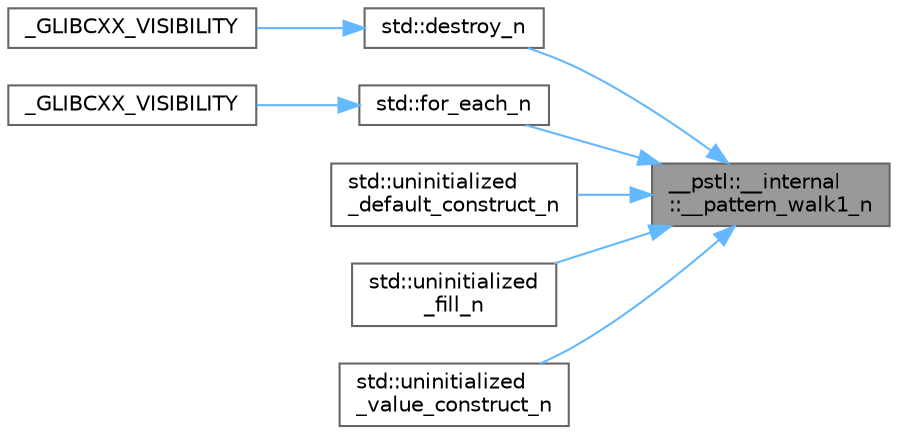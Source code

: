 digraph "__pstl::__internal::__pattern_walk1_n"
{
 // LATEX_PDF_SIZE
  bgcolor="transparent";
  edge [fontname=Helvetica,fontsize=10,labelfontname=Helvetica,labelfontsize=10];
  node [fontname=Helvetica,fontsize=10,shape=box,height=0.2,width=0.4];
  rankdir="RL";
  Node1 [id="Node000001",label="__pstl::__internal\l::__pattern_walk1_n",height=0.2,width=0.4,color="gray40", fillcolor="grey60", style="filled", fontcolor="black",tooltip=" "];
  Node1 -> Node2 [id="edge1_Node000001_Node000002",dir="back",color="steelblue1",style="solid",tooltip=" "];
  Node2 [id="Node000002",label="std::destroy_n",height=0.2,width=0.4,color="grey40", fillcolor="white", style="filled",URL="$namespacestd.html#a8f834ac1395ecb3ee484e6dcdbd8998c",tooltip=" "];
  Node2 -> Node3 [id="edge2_Node000002_Node000003",dir="back",color="steelblue1",style="solid",tooltip=" "];
  Node3 [id="Node000003",label="_GLIBCXX_VISIBILITY",height=0.2,width=0.4,color="grey40", fillcolor="white", style="filled",URL="$_classes_2lib_2include_2c_09_09_2bits_2stl__construct_8h.html#a544d74b2d5d0dd2197f5fd6f02691de0",tooltip=" "];
  Node1 -> Node4 [id="edge3_Node000001_Node000004",dir="back",color="steelblue1",style="solid",tooltip=" "];
  Node4 [id="Node000004",label="std::for_each_n",height=0.2,width=0.4,color="grey40", fillcolor="white", style="filled",URL="$namespacestd.html#a5bd8d5cb6d63d354aff5188eb885e8b2",tooltip=" "];
  Node4 -> Node5 [id="edge4_Node000004_Node000005",dir="back",color="steelblue1",style="solid",tooltip=" "];
  Node5 [id="Node000005",label="_GLIBCXX_VISIBILITY",height=0.2,width=0.4,color="grey40", fillcolor="white", style="filled",URL="$group__sorting__algorithms.html#ga544d74b2d5d0dd2197f5fd6f02691de0",tooltip=" "];
  Node1 -> Node6 [id="edge5_Node000001_Node000006",dir="back",color="steelblue1",style="solid",tooltip=" "];
  Node6 [id="Node000006",label="std::uninitialized\l_default_construct_n",height=0.2,width=0.4,color="grey40", fillcolor="white", style="filled",URL="$namespacestd.html#acf95338aa12ecf2e9d44b3195412bfac",tooltip=" "];
  Node1 -> Node7 [id="edge6_Node000001_Node000007",dir="back",color="steelblue1",style="solid",tooltip=" "];
  Node7 [id="Node000007",label="std::uninitialized\l_fill_n",height=0.2,width=0.4,color="grey40", fillcolor="white", style="filled",URL="$namespacestd.html#a53c0988739169fa73adec7bc92953ee2",tooltip=" "];
  Node1 -> Node8 [id="edge7_Node000001_Node000008",dir="back",color="steelblue1",style="solid",tooltip=" "];
  Node8 [id="Node000008",label="std::uninitialized\l_value_construct_n",height=0.2,width=0.4,color="grey40", fillcolor="white", style="filled",URL="$namespacestd.html#ab737a726156b3474897e2283525b46aa",tooltip=" "];
}
